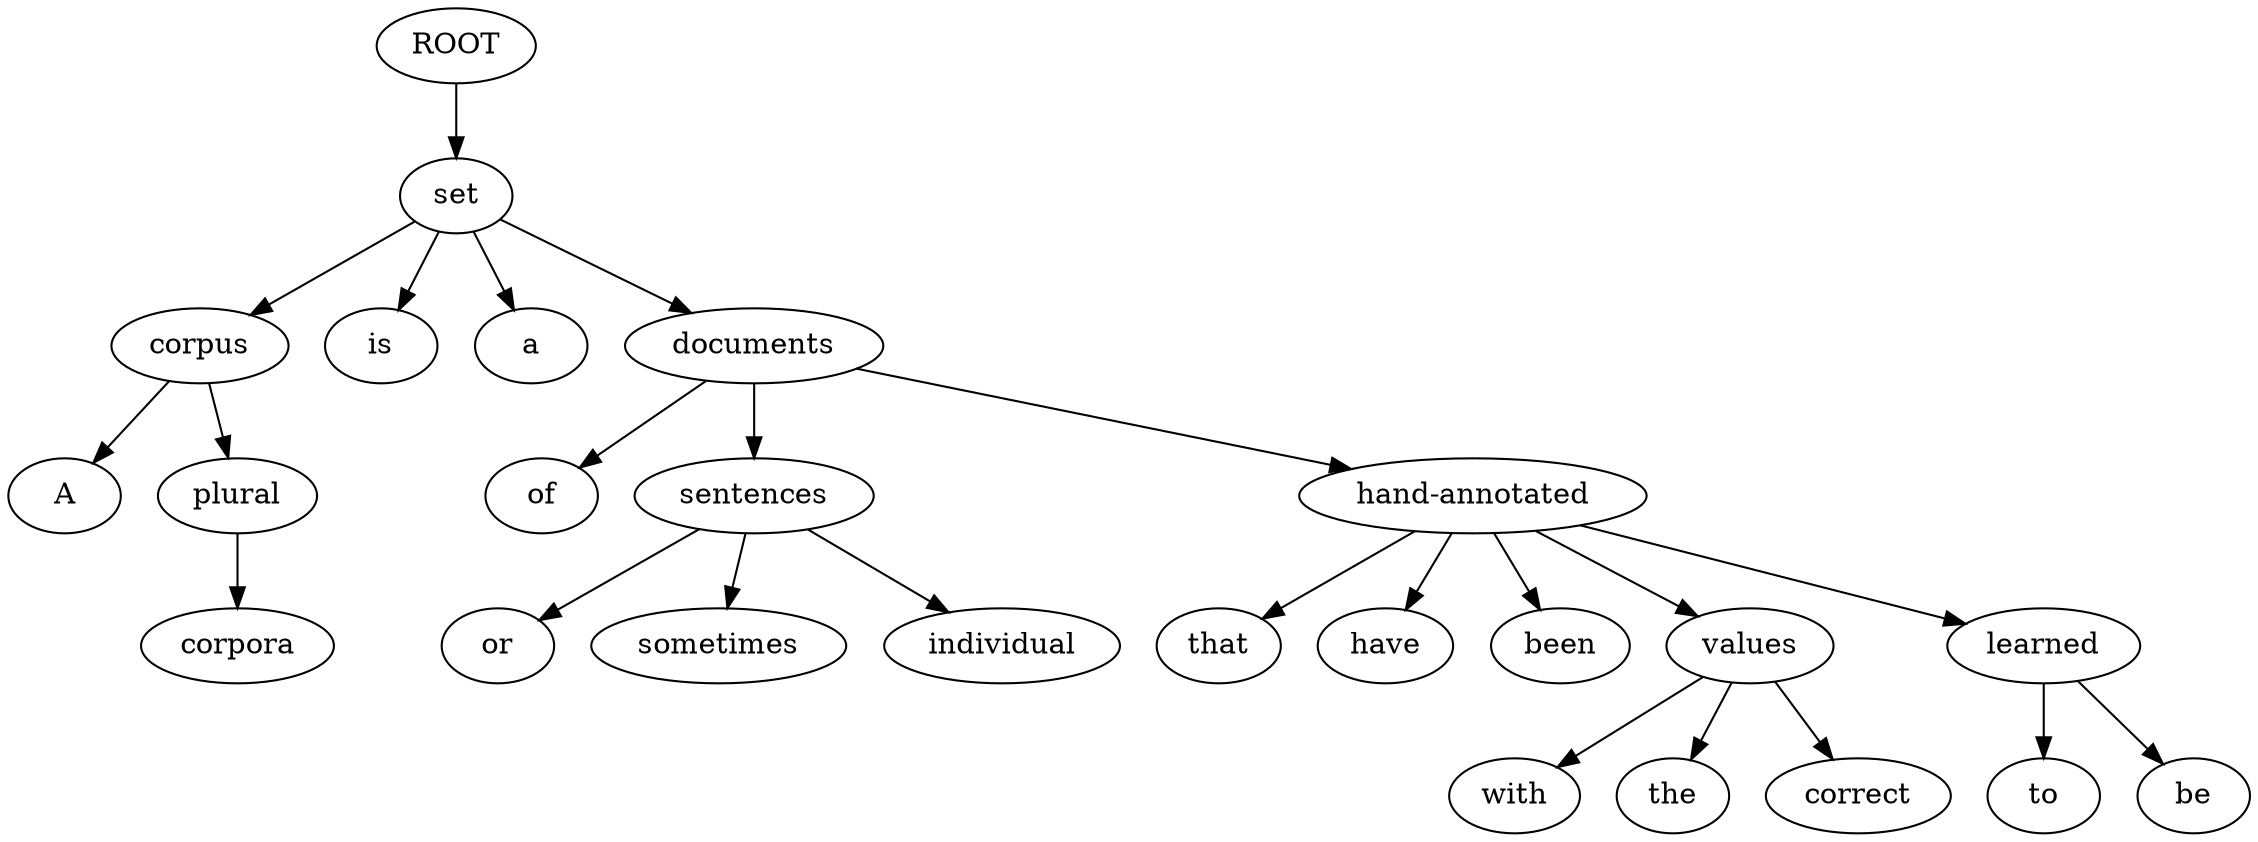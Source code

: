 digraph graph35 {
	node0 [label="ROOT"];
	node1 [label="A"];
	node2 [label="corpus"];
	node4 [label="plural"];
	node7 [label="corpora"];
	node10 [label="is"];
	node11 [label="a"];
	node12 [label="set"];
	node13 [label="of"];
	node14 [label="documents"];
	node16 [label="or"];
	node17 [label="sometimes"];
	node19 [label="individual"];
	node20 [label="sentences"];
	node22 [label="that"];
	node23 [label="have"];
	node24 [label="been"];
	node25 [label="hand-annotated"];
	node26 [label="with"];
	node27 [label="the"];
	node28 [label="correct"];
	node29 [label="values"];
	node30 [label="to"];
	node31 [label="be"];
	node32 [label="learned"];
	node0 -> node12;
	node2 -> node1;
	node12 -> node2;
	node2 -> node4;
	node4 -> node7;
	node12 -> node10;
	node12 -> node11;
	node14 -> node13;
	node12 -> node14;
	node20 -> node16;
	node20 -> node17;
	node20 -> node19;
	node14 -> node20;
	node25 -> node22;
	node25 -> node23;
	node25 -> node24;
	node14 -> node25;
	node29 -> node26;
	node29 -> node27;
	node29 -> node28;
	node25 -> node29;
	node32 -> node30;
	node32 -> node31;
	node25 -> node32;
}
